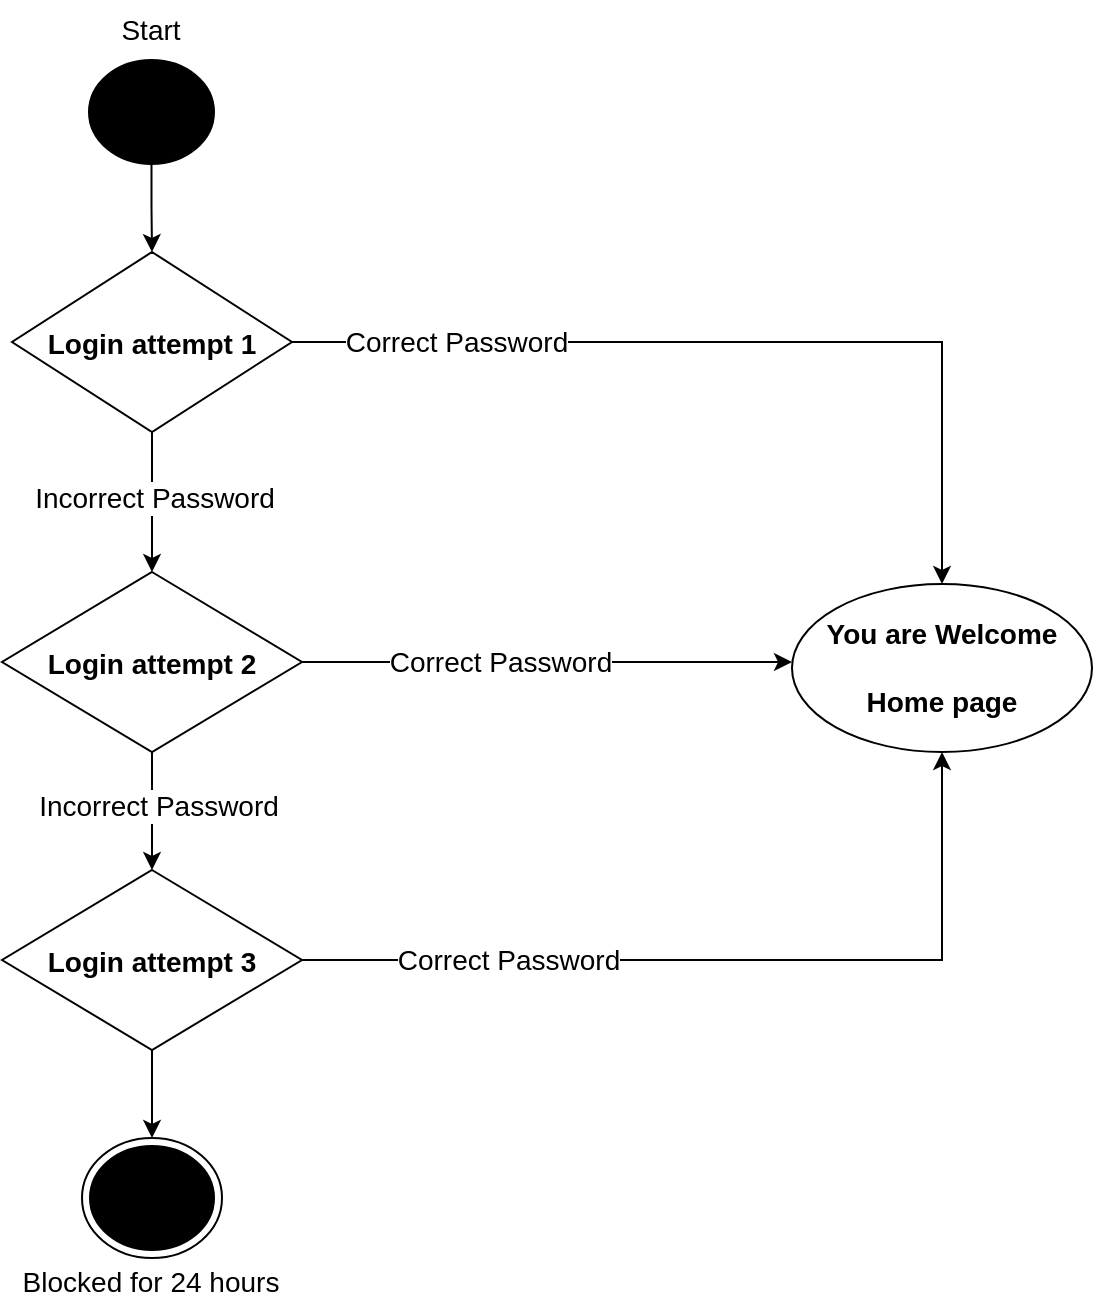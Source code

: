 <mxfile version="23.1.5" type="device">
  <diagram name="Page-1" id="T_CTpnBPaCJmKgXKSl00">
    <mxGraphModel dx="1034" dy="511" grid="1" gridSize="10" guides="1" tooltips="1" connect="1" arrows="1" fold="1" page="1" pageScale="1" pageWidth="1169" pageHeight="827" math="0" shadow="0">
      <root>
        <mxCell id="0" />
        <mxCell id="1" parent="0" />
        <mxCell id="qrO7oPqLzRmttPFfa3Ia-4" style="edgeStyle=orthogonalEdgeStyle;rounded=0;orthogonalLoop=1;jettySize=auto;html=1;entryX=0.5;entryY=0;entryDx=0;entryDy=0;fontSize=14;" edge="1" parent="1" source="qrO7oPqLzRmttPFfa3Ia-1" target="qrO7oPqLzRmttPFfa3Ia-3">
          <mxGeometry relative="1" as="geometry" />
        </mxCell>
        <mxCell id="qrO7oPqLzRmttPFfa3Ia-1" value="" style="ellipse;fillColor=strokeColor;html=1;fontSize=14;" vertex="1" parent="1">
          <mxGeometry x="398.5" y="64" width="62.5" height="52" as="geometry" />
        </mxCell>
        <mxCell id="qrO7oPqLzRmttPFfa3Ia-2" value="Start" style="text;html=1;align=center;verticalAlign=middle;resizable=0;points=[];autosize=1;strokeColor=none;fillColor=none;fontSize=14;" vertex="1" parent="1">
          <mxGeometry x="404" y="34" width="50" height="30" as="geometry" />
        </mxCell>
        <mxCell id="qrO7oPqLzRmttPFfa3Ia-5" style="edgeStyle=orthogonalEdgeStyle;rounded=0;orthogonalLoop=1;jettySize=auto;html=1;entryX=0.5;entryY=0;entryDx=0;entryDy=0;fontSize=14;" edge="1" parent="1" source="qrO7oPqLzRmttPFfa3Ia-3" target="qrO7oPqLzRmttPFfa3Ia-7">
          <mxGeometry relative="1" as="geometry">
            <mxPoint x="670" y="200" as="targetPoint" />
          </mxGeometry>
        </mxCell>
        <mxCell id="qrO7oPqLzRmttPFfa3Ia-6" value="Correct Password" style="edgeLabel;html=1;align=center;verticalAlign=middle;resizable=0;points=[];fontSize=14;" vertex="1" connectable="0" parent="qrO7oPqLzRmttPFfa3Ia-5">
          <mxGeometry x="-0.07" y="2" relative="1" as="geometry">
            <mxPoint x="-126" y="2" as="offset" />
          </mxGeometry>
        </mxCell>
        <mxCell id="qrO7oPqLzRmttPFfa3Ia-16" style="edgeStyle=orthogonalEdgeStyle;rounded=0;orthogonalLoop=1;jettySize=auto;html=1;entryX=0.5;entryY=0;entryDx=0;entryDy=0;fontSize=14;" edge="1" parent="1" source="qrO7oPqLzRmttPFfa3Ia-3" target="qrO7oPqLzRmttPFfa3Ia-9">
          <mxGeometry relative="1" as="geometry" />
        </mxCell>
        <mxCell id="qrO7oPqLzRmttPFfa3Ia-19" value="Incorrect Password" style="edgeLabel;html=1;align=center;verticalAlign=middle;resizable=0;points=[];fontSize=14;" vertex="1" connectable="0" parent="qrO7oPqLzRmttPFfa3Ia-16">
          <mxGeometry x="-0.3" y="1" relative="1" as="geometry">
            <mxPoint y="8" as="offset" />
          </mxGeometry>
        </mxCell>
        <mxCell id="qrO7oPqLzRmttPFfa3Ia-3" value="Login attempt 1" style="rhombus;fontStyle=1;fontSize=14;" vertex="1" parent="1">
          <mxGeometry x="360" y="160" width="140" height="90" as="geometry" />
        </mxCell>
        <mxCell id="qrO7oPqLzRmttPFfa3Ia-7" value="&lt;b style=&quot;font-size: 14px;&quot;&gt;You are Welcome &lt;br style=&quot;font-size: 14px;&quot;&gt;&lt;br style=&quot;font-size: 14px;&quot;&gt;Home page&lt;/b&gt;" style="ellipse;html=1;whiteSpace=wrap;fontSize=14;" vertex="1" parent="1">
          <mxGeometry x="750" y="326" width="150" height="84" as="geometry" />
        </mxCell>
        <mxCell id="qrO7oPqLzRmttPFfa3Ia-11" style="edgeStyle=orthogonalEdgeStyle;rounded=0;orthogonalLoop=1;jettySize=auto;html=1;fontSize=14;exitX=1;exitY=0.5;exitDx=0;exitDy=0;" edge="1" parent="1" source="qrO7oPqLzRmttPFfa3Ia-9">
          <mxGeometry relative="1" as="geometry">
            <mxPoint x="496.667" y="365" as="sourcePoint" />
            <mxPoint x="750" y="365" as="targetPoint" />
            <Array as="points" />
          </mxGeometry>
        </mxCell>
        <mxCell id="qrO7oPqLzRmttPFfa3Ia-13" value="Correct Password" style="edgeLabel;html=1;align=center;verticalAlign=middle;resizable=0;points=[];fontSize=14;" vertex="1" connectable="0" parent="qrO7oPqLzRmttPFfa3Ia-11">
          <mxGeometry x="-0.496" y="4" relative="1" as="geometry">
            <mxPoint x="37" y="4" as="offset" />
          </mxGeometry>
        </mxCell>
        <mxCell id="qrO7oPqLzRmttPFfa3Ia-17" style="edgeStyle=orthogonalEdgeStyle;rounded=0;orthogonalLoop=1;jettySize=auto;html=1;entryX=0.5;entryY=0;entryDx=0;entryDy=0;fontSize=14;" edge="1" parent="1" source="qrO7oPqLzRmttPFfa3Ia-9" target="qrO7oPqLzRmttPFfa3Ia-14">
          <mxGeometry relative="1" as="geometry" />
        </mxCell>
        <mxCell id="qrO7oPqLzRmttPFfa3Ia-20" value="Incorrect Password" style="edgeLabel;html=1;align=center;verticalAlign=middle;resizable=0;points=[];fontSize=14;" vertex="1" connectable="0" parent="qrO7oPqLzRmttPFfa3Ia-17">
          <mxGeometry x="0.033" y="3" relative="1" as="geometry">
            <mxPoint y="-4" as="offset" />
          </mxGeometry>
        </mxCell>
        <mxCell id="qrO7oPqLzRmttPFfa3Ia-9" value="Login attempt 2" style="rhombus;fontStyle=1;fontSize=14;" vertex="1" parent="1">
          <mxGeometry x="355" y="320" width="150" height="90" as="geometry" />
        </mxCell>
        <mxCell id="qrO7oPqLzRmttPFfa3Ia-18" style="edgeStyle=orthogonalEdgeStyle;rounded=0;orthogonalLoop=1;jettySize=auto;html=1;entryX=0.5;entryY=1;entryDx=0;entryDy=0;fontSize=14;" edge="1" parent="1" source="qrO7oPqLzRmttPFfa3Ia-14" target="qrO7oPqLzRmttPFfa3Ia-7">
          <mxGeometry relative="1" as="geometry" />
        </mxCell>
        <mxCell id="qrO7oPqLzRmttPFfa3Ia-21" value="Correct Password" style="edgeLabel;html=1;align=center;verticalAlign=middle;resizable=0;points=[];fontSize=14;" vertex="1" connectable="0" parent="qrO7oPqLzRmttPFfa3Ia-18">
          <mxGeometry x="-0.68" relative="1" as="geometry">
            <mxPoint x="35" as="offset" />
          </mxGeometry>
        </mxCell>
        <mxCell id="qrO7oPqLzRmttPFfa3Ia-29" style="edgeStyle=orthogonalEdgeStyle;rounded=0;orthogonalLoop=1;jettySize=auto;html=1;" edge="1" parent="1" source="qrO7oPqLzRmttPFfa3Ia-14" target="qrO7oPqLzRmttPFfa3Ia-30">
          <mxGeometry relative="1" as="geometry">
            <mxPoint x="425" y="580" as="targetPoint" />
          </mxGeometry>
        </mxCell>
        <mxCell id="qrO7oPqLzRmttPFfa3Ia-14" value="Login attempt 3" style="rhombus;fontStyle=1;fontSize=14;" vertex="1" parent="1">
          <mxGeometry x="355" y="469" width="150" height="90" as="geometry" />
        </mxCell>
        <mxCell id="qrO7oPqLzRmttPFfa3Ia-25" value="Blocked for 24 hours" style="text;html=1;align=center;verticalAlign=middle;resizable=0;points=[];autosize=1;strokeColor=none;fillColor=none;fontSize=14;" vertex="1" parent="1">
          <mxGeometry x="354" y="660" width="150" height="30" as="geometry" />
        </mxCell>
        <mxCell id="qrO7oPqLzRmttPFfa3Ia-30" value="" style="ellipse;html=1;shape=endState;fillColor=strokeColor;" vertex="1" parent="1">
          <mxGeometry x="395" y="603" width="70" height="60" as="geometry" />
        </mxCell>
      </root>
    </mxGraphModel>
  </diagram>
</mxfile>
